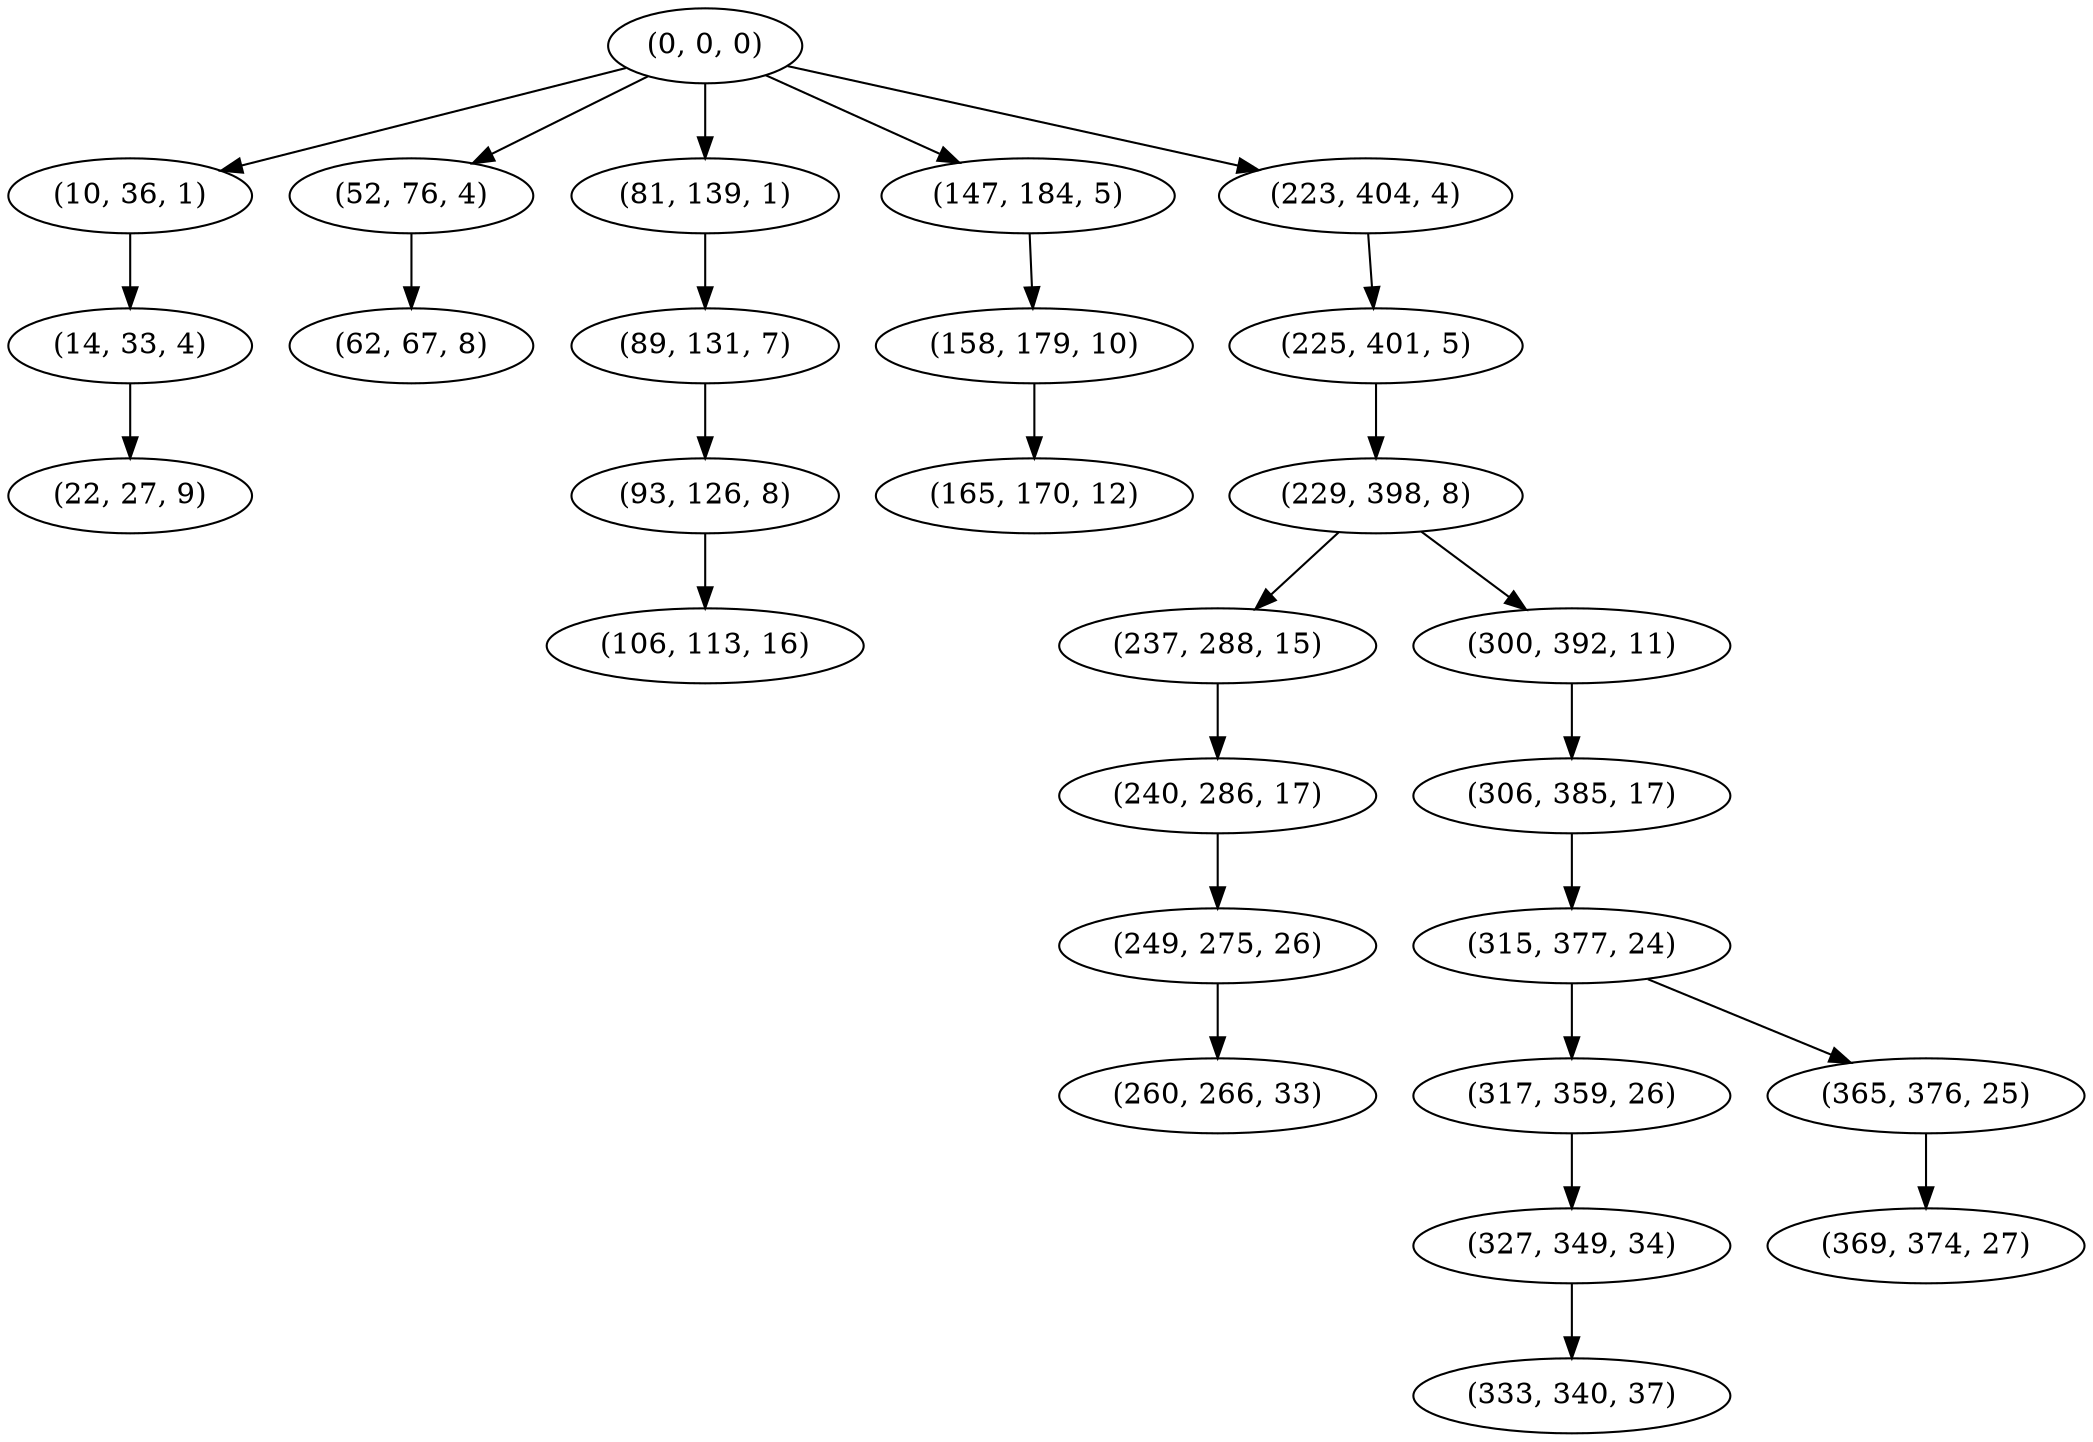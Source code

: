 digraph tree {
    "(0, 0, 0)";
    "(10, 36, 1)";
    "(14, 33, 4)";
    "(22, 27, 9)";
    "(52, 76, 4)";
    "(62, 67, 8)";
    "(81, 139, 1)";
    "(89, 131, 7)";
    "(93, 126, 8)";
    "(106, 113, 16)";
    "(147, 184, 5)";
    "(158, 179, 10)";
    "(165, 170, 12)";
    "(223, 404, 4)";
    "(225, 401, 5)";
    "(229, 398, 8)";
    "(237, 288, 15)";
    "(240, 286, 17)";
    "(249, 275, 26)";
    "(260, 266, 33)";
    "(300, 392, 11)";
    "(306, 385, 17)";
    "(315, 377, 24)";
    "(317, 359, 26)";
    "(327, 349, 34)";
    "(333, 340, 37)";
    "(365, 376, 25)";
    "(369, 374, 27)";
    "(0, 0, 0)" -> "(10, 36, 1)";
    "(0, 0, 0)" -> "(52, 76, 4)";
    "(0, 0, 0)" -> "(81, 139, 1)";
    "(0, 0, 0)" -> "(147, 184, 5)";
    "(0, 0, 0)" -> "(223, 404, 4)";
    "(10, 36, 1)" -> "(14, 33, 4)";
    "(14, 33, 4)" -> "(22, 27, 9)";
    "(52, 76, 4)" -> "(62, 67, 8)";
    "(81, 139, 1)" -> "(89, 131, 7)";
    "(89, 131, 7)" -> "(93, 126, 8)";
    "(93, 126, 8)" -> "(106, 113, 16)";
    "(147, 184, 5)" -> "(158, 179, 10)";
    "(158, 179, 10)" -> "(165, 170, 12)";
    "(223, 404, 4)" -> "(225, 401, 5)";
    "(225, 401, 5)" -> "(229, 398, 8)";
    "(229, 398, 8)" -> "(237, 288, 15)";
    "(229, 398, 8)" -> "(300, 392, 11)";
    "(237, 288, 15)" -> "(240, 286, 17)";
    "(240, 286, 17)" -> "(249, 275, 26)";
    "(249, 275, 26)" -> "(260, 266, 33)";
    "(300, 392, 11)" -> "(306, 385, 17)";
    "(306, 385, 17)" -> "(315, 377, 24)";
    "(315, 377, 24)" -> "(317, 359, 26)";
    "(315, 377, 24)" -> "(365, 376, 25)";
    "(317, 359, 26)" -> "(327, 349, 34)";
    "(327, 349, 34)" -> "(333, 340, 37)";
    "(365, 376, 25)" -> "(369, 374, 27)";
}
